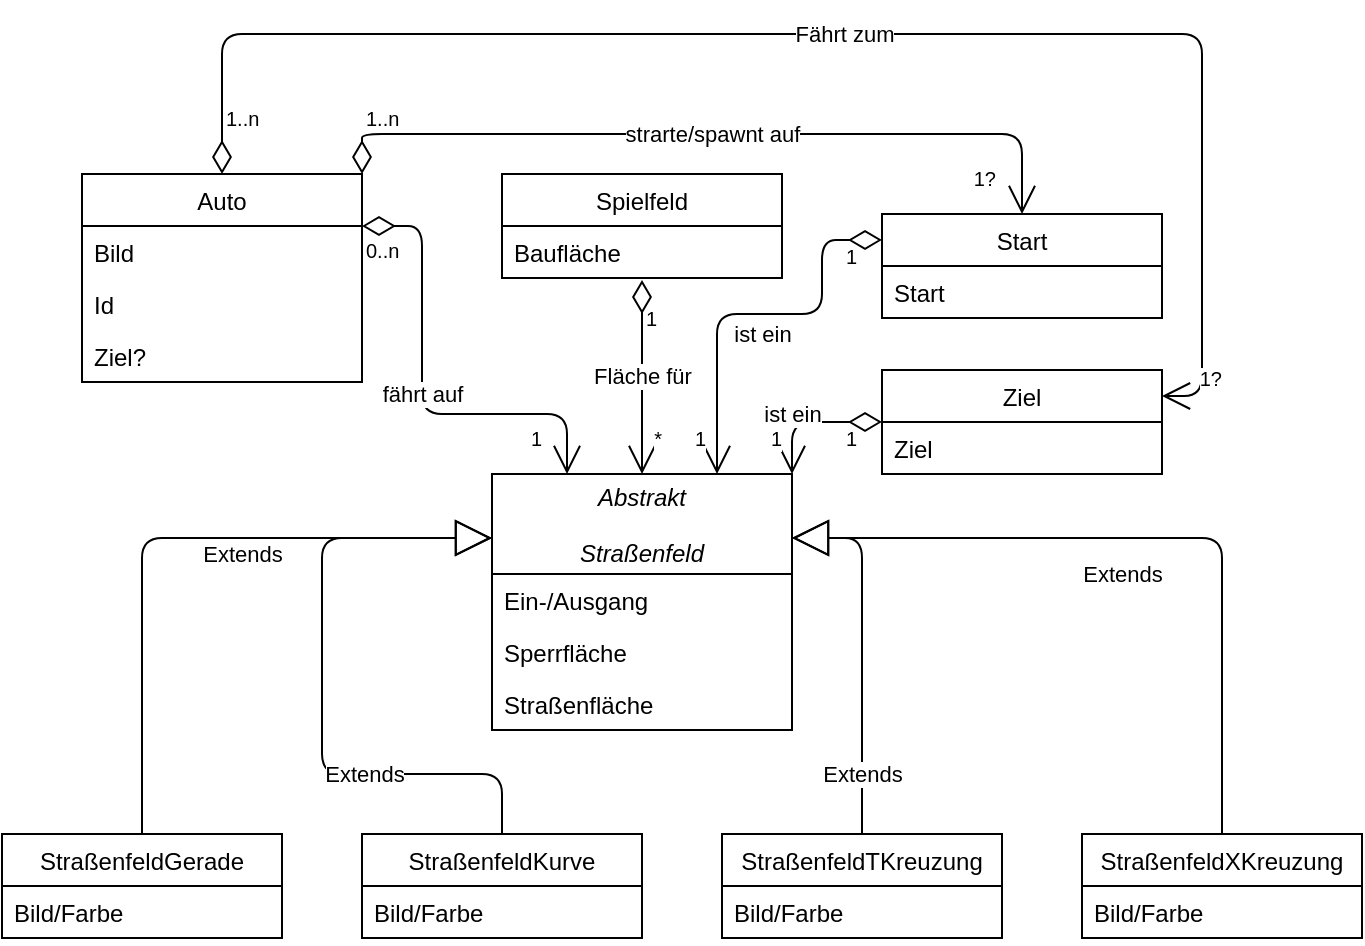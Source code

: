 <mxfile version="13.1.11" type="github"><diagram id="VJ4gBRLPfHEQcIUoVyoj" name="Page-1"><mxGraphModel dx="513" dy="556" grid="1" gridSize="10" guides="1" tooltips="1" connect="1" arrows="1" fold="1" page="1" pageScale="1" pageWidth="827" pageHeight="1169" math="0" shadow="0"><root><mxCell id="0"/><mxCell id="1" parent="0"/><mxCell id="-gcXNnlhB-4B4d6z5VCx-188" value="" style="edgeStyle=orthogonalEdgeStyle;rounded=0;orthogonalLoop=1;jettySize=auto;html=1;fontSize=12;" parent="1" edge="1"><mxGeometry relative="1" as="geometry"><Array as="points"><mxPoint x="10" y="509"/><mxPoint x="10" y="639"/></Array><mxPoint x="50" y="639" as="targetPoint"/></mxGeometry></mxCell><mxCell id="-gcXNnlhB-4B4d6z5VCx-190" value="" style="edgeStyle=orthogonalEdgeStyle;rounded=0;orthogonalLoop=1;jettySize=auto;html=1;fontSize=12;" parent="1" edge="1"><mxGeometry relative="1" as="geometry"><Array as="points"><mxPoint x="30" y="535"/><mxPoint x="30" y="665"/></Array><mxPoint x="50" y="665" as="targetPoint"/></mxGeometry></mxCell><mxCell id="-l_j1n_9Ub-t-qIlccOr-52" value="Spielfeld" style="swimlane;fontStyle=0;childLayout=stackLayout;horizontal=1;startSize=26;fillColor=none;horizontalStack=0;resizeParent=1;resizeParentMax=0;resizeLast=0;collapsible=1;marginBottom=0;" parent="1" vertex="1"><mxGeometry x="330" y="900" width="140" height="52" as="geometry"/></mxCell><mxCell id="DvyWiu1rD5Dh5u9udajw-22" value="Baufläche" style="text;strokeColor=none;fillColor=none;align=left;verticalAlign=top;spacingLeft=4;spacingRight=4;overflow=hidden;rotatable=0;points=[[0,0.5],[1,0.5]];portConstraint=eastwest;" parent="-l_j1n_9Ub-t-qIlccOr-52" vertex="1"><mxGeometry y="26" width="140" height="26" as="geometry"/></mxCell><mxCell id="HwDk1v7BcjZM1RC5vHMe-6" value="Fläche für" style="endArrow=open;html=1;endSize=12;startArrow=diamondThin;startSize=14;startFill=0;edgeStyle=orthogonalEdgeStyle;exitX=0.5;exitY=1.038;exitDx=0;exitDy=0;exitPerimeter=0;entryX=0.5;entryY=0;entryDx=0;entryDy=0;" parent="1" source="DvyWiu1rD5Dh5u9udajw-22" target="-l_j1n_9Ub-t-qIlccOr-60" edge="1"><mxGeometry relative="1" as="geometry"><mxPoint x="340" y="1000" as="sourcePoint"/><mxPoint x="340" y="1020" as="targetPoint"/></mxGeometry></mxCell><mxCell id="HwDk1v7BcjZM1RC5vHMe-7" value="1" style="resizable=0;html=1;align=left;verticalAlign=top;labelBackgroundColor=#ffffff;fontSize=10;" parent="HwDk1v7BcjZM1RC5vHMe-6" connectable="0" vertex="1"><mxGeometry x="-1" relative="1" as="geometry"><mxPoint y="7.01" as="offset"/></mxGeometry></mxCell><mxCell id="HwDk1v7BcjZM1RC5vHMe-8" value="*" style="resizable=0;html=1;align=right;verticalAlign=top;labelBackgroundColor=#ffffff;fontSize=10;" parent="HwDk1v7BcjZM1RC5vHMe-6" connectable="0" vertex="1"><mxGeometry x="1" relative="1" as="geometry"><mxPoint x="10" y="-29.99" as="offset"/></mxGeometry></mxCell><mxCell id="-l_j1n_9Ub-t-qIlccOr-60" value="Abstrakt&#xA;&#xA;Straßenfeld" style="swimlane;fontStyle=2;childLayout=stackLayout;horizontal=1;startSize=50;fillColor=none;horizontalStack=0;resizeParent=1;resizeParentMax=0;resizeLast=0;collapsible=1;marginBottom=0;fontSize=12;spacing=2;" parent="1" vertex="1"><mxGeometry x="325" y="1050" width="150" height="128" as="geometry"/></mxCell><mxCell id="-l_j1n_9Ub-t-qIlccOr-61" value="Ein-/Ausgang" style="text;strokeColor=none;fillColor=none;align=left;verticalAlign=top;spacingLeft=4;spacingRight=4;overflow=hidden;rotatable=0;points=[[0,0.5],[1,0.5]];portConstraint=eastwest;" parent="-l_j1n_9Ub-t-qIlccOr-60" vertex="1"><mxGeometry y="50" width="150" height="26" as="geometry"/></mxCell><mxCell id="-l_j1n_9Ub-t-qIlccOr-62" value="Sperrfläche" style="text;strokeColor=none;fillColor=none;align=left;verticalAlign=top;spacingLeft=4;spacingRight=4;overflow=hidden;rotatable=0;points=[[0,0.5],[1,0.5]];portConstraint=eastwest;" parent="-l_j1n_9Ub-t-qIlccOr-60" vertex="1"><mxGeometry y="76" width="150" height="26" as="geometry"/></mxCell><mxCell id="-l_j1n_9Ub-t-qIlccOr-63" value="Straßenfläche" style="text;strokeColor=none;fillColor=none;align=left;verticalAlign=top;spacingLeft=4;spacingRight=4;overflow=hidden;rotatable=0;points=[[0,0.5],[1,0.5]];portConstraint=eastwest;" parent="-l_j1n_9Ub-t-qIlccOr-60" vertex="1"><mxGeometry y="102" width="150" height="26" as="geometry"/></mxCell><mxCell id="-gcXNnlhB-4B4d6z5VCx-74" value="StraßenfeldKurve" style="swimlane;fontStyle=0;childLayout=stackLayout;horizontal=1;startSize=26;fillColor=none;horizontalStack=0;resizeParent=1;resizeParentMax=0;resizeLast=0;collapsible=1;marginBottom=0;" parent="1" vertex="1"><mxGeometry x="260" y="1230" width="140" height="52" as="geometry"/></mxCell><mxCell id="-gcXNnlhB-4B4d6z5VCx-77" value="Bild/Farbe" style="text;strokeColor=none;fillColor=none;align=left;verticalAlign=top;spacingLeft=4;spacingRight=4;overflow=hidden;rotatable=0;points=[[0,0.5],[1,0.5]];portConstraint=eastwest;" parent="-gcXNnlhB-4B4d6z5VCx-74" vertex="1"><mxGeometry y="26" width="140" height="26" as="geometry"/></mxCell><mxCell id="-gcXNnlhB-4B4d6z5VCx-78" value="StraßenfeldTKreuzung" style="swimlane;fontStyle=0;childLayout=stackLayout;horizontal=1;startSize=26;fillColor=none;horizontalStack=0;resizeParent=1;resizeParentMax=0;resizeLast=0;collapsible=1;marginBottom=0;" parent="1" vertex="1"><mxGeometry x="440" y="1230" width="140" height="52" as="geometry"/></mxCell><mxCell id="HwDk1v7BcjZM1RC5vHMe-26" value="Bild/Farbe" style="text;strokeColor=none;fillColor=none;align=left;verticalAlign=top;spacingLeft=4;spacingRight=4;overflow=hidden;rotatable=0;points=[[0,0.5],[1,0.5]];portConstraint=eastwest;" parent="-gcXNnlhB-4B4d6z5VCx-78" vertex="1"><mxGeometry y="26" width="140" height="26" as="geometry"/></mxCell><mxCell id="-gcXNnlhB-4B4d6z5VCx-70" value="StraßenfeldGerade" style="swimlane;fontStyle=0;childLayout=stackLayout;horizontal=1;startSize=26;fillColor=none;horizontalStack=0;resizeParent=1;resizeParentMax=0;resizeLast=0;collapsible=1;marginBottom=0;" parent="1" vertex="1"><mxGeometry x="80" y="1230" width="140" height="52" as="geometry"/></mxCell><mxCell id="HwDk1v7BcjZM1RC5vHMe-25" value="Bild/Farbe" style="text;strokeColor=none;fillColor=none;align=left;verticalAlign=top;spacingLeft=4;spacingRight=4;overflow=hidden;rotatable=0;points=[[0,0.5],[1,0.5]];portConstraint=eastwest;" parent="-gcXNnlhB-4B4d6z5VCx-70" vertex="1"><mxGeometry y="26" width="140" height="26" as="geometry"/></mxCell><mxCell id="-gcXNnlhB-4B4d6z5VCx-82" value="StraßenfeldXKreuzung" style="swimlane;fontStyle=0;childLayout=stackLayout;horizontal=1;startSize=26;fillColor=none;horizontalStack=0;resizeParent=1;resizeParentMax=0;resizeLast=0;collapsible=1;marginBottom=0;" parent="1" vertex="1"><mxGeometry x="620" y="1230" width="140" height="52" as="geometry"/></mxCell><mxCell id="HwDk1v7BcjZM1RC5vHMe-27" value="Bild/Farbe" style="text;strokeColor=none;fillColor=none;align=left;verticalAlign=top;spacingLeft=4;spacingRight=4;overflow=hidden;rotatable=0;points=[[0,0.5],[1,0.5]];portConstraint=eastwest;" parent="-gcXNnlhB-4B4d6z5VCx-82" vertex="1"><mxGeometry y="26" width="140" height="26" as="geometry"/></mxCell><mxCell id="HwDk1v7BcjZM1RC5vHMe-40" value="Extends" style="endArrow=block;endSize=16;endFill=0;html=1;exitX=0.5;exitY=0;exitDx=0;exitDy=0;entryX=0;entryY=0.25;entryDx=0;entryDy=0;" parent="1" source="-gcXNnlhB-4B4d6z5VCx-70" target="-l_j1n_9Ub-t-qIlccOr-60" edge="1"><mxGeometry x="-0.133" y="-50" width="160" relative="1" as="geometry"><mxPoint x="90" y="1120" as="sourcePoint"/><mxPoint x="250" y="1120" as="targetPoint"/><Array as="points"><mxPoint x="150" y="1082"/></Array><mxPoint as="offset"/></mxGeometry></mxCell><mxCell id="HwDk1v7BcjZM1RC5vHMe-41" value="Extends" style="endArrow=block;endSize=16;endFill=0;html=1;exitX=0.5;exitY=0;exitDx=0;exitDy=0;entryX=0;entryY=0.25;entryDx=0;entryDy=0;" parent="1" source="-gcXNnlhB-4B4d6z5VCx-74" target="-l_j1n_9Ub-t-qIlccOr-60" edge="1"><mxGeometry x="-0.385" width="160" relative="1" as="geometry"><mxPoint x="160" y="1240" as="sourcePoint"/><mxPoint x="320" y="1080" as="targetPoint"/><Array as="points"><mxPoint x="330" y="1200"/><mxPoint x="240" y="1200"/><mxPoint x="240" y="1082"/></Array><mxPoint as="offset"/></mxGeometry></mxCell><mxCell id="HwDk1v7BcjZM1RC5vHMe-43" value="Extends" style="endArrow=block;endSize=16;endFill=0;html=1;exitX=0.5;exitY=0;exitDx=0;exitDy=0;entryX=1;entryY=0.25;entryDx=0;entryDy=0;" parent="1" source="-gcXNnlhB-4B4d6z5VCx-78" target="-l_j1n_9Ub-t-qIlccOr-60" edge="1"><mxGeometry x="-0.672" width="160" relative="1" as="geometry"><mxPoint x="510" y="1230" as="sourcePoint"/><mxPoint x="685" y="1082" as="targetPoint"/><Array as="points"><mxPoint x="510" y="1082"/></Array><mxPoint as="offset"/></mxGeometry></mxCell><mxCell id="HwDk1v7BcjZM1RC5vHMe-44" value="Extends" style="endArrow=block;endSize=16;endFill=0;html=1;exitX=0.5;exitY=0;exitDx=0;exitDy=0;entryX=1;entryY=0.25;entryDx=0;entryDy=0;" parent="1" target="-l_j1n_9Ub-t-qIlccOr-60" edge="1"><mxGeometry x="-0.835" y="50" width="160" relative="1" as="geometry"><mxPoint x="690" y="1230" as="sourcePoint"/><mxPoint x="685" y="1082" as="targetPoint"/><Array as="points"><mxPoint x="690" y="1200"/><mxPoint x="690" y="1082"/><mxPoint x="600" y="1082"/></Array><mxPoint y="-100" as="offset"/></mxGeometry></mxCell><mxCell id="-l_j1n_9Ub-t-qIlccOr-56" value="Auto" style="swimlane;fontStyle=0;childLayout=stackLayout;horizontal=1;startSize=26;fillColor=none;horizontalStack=0;resizeParent=1;resizeParentMax=0;resizeLast=0;collapsible=1;marginBottom=0;" parent="1" vertex="1"><mxGeometry x="120" y="900" width="140" height="104" as="geometry"/></mxCell><mxCell id="-l_j1n_9Ub-t-qIlccOr-57" value="Bild" style="text;strokeColor=none;fillColor=none;align=left;verticalAlign=top;spacingLeft=4;spacingRight=4;overflow=hidden;rotatable=0;points=[[0,0.5],[1,0.5]];portConstraint=eastwest;" parent="-l_j1n_9Ub-t-qIlccOr-56" vertex="1"><mxGeometry y="26" width="140" height="26" as="geometry"/></mxCell><mxCell id="-l_j1n_9Ub-t-qIlccOr-58" value="Id" style="text;strokeColor=none;fillColor=none;align=left;verticalAlign=top;spacingLeft=4;spacingRight=4;overflow=hidden;rotatable=0;points=[[0,0.5],[1,0.5]];portConstraint=eastwest;" parent="-l_j1n_9Ub-t-qIlccOr-56" vertex="1"><mxGeometry y="52" width="140" height="26" as="geometry"/></mxCell><mxCell id="-l_j1n_9Ub-t-qIlccOr-59" value="Ziel?" style="text;strokeColor=none;fillColor=none;align=left;verticalAlign=top;spacingLeft=4;spacingRight=4;overflow=hidden;rotatable=0;points=[[0,0.5],[1,0.5]];portConstraint=eastwest;" parent="-l_j1n_9Ub-t-qIlccOr-56" vertex="1"><mxGeometry y="78" width="140" height="26" as="geometry"/></mxCell><mxCell id="HwDk1v7BcjZM1RC5vHMe-46" value="fährt auf" style="endArrow=open;html=1;endSize=12;startArrow=diamondThin;startSize=14;startFill=0;edgeStyle=orthogonalEdgeStyle;exitX=1;exitY=0.25;exitDx=0;exitDy=0;entryX=0.25;entryY=0;entryDx=0;entryDy=0;" parent="1" source="-l_j1n_9Ub-t-qIlccOr-56" target="-l_j1n_9Ub-t-qIlccOr-60" edge="1"><mxGeometry relative="1" as="geometry"><mxPoint x="180" y="940" as="sourcePoint"/><mxPoint x="340" y="940" as="targetPoint"/><Array as="points"><mxPoint x="290" y="926"/><mxPoint x="290" y="1020"/><mxPoint x="363" y="1020"/></Array></mxGeometry></mxCell><mxCell id="HwDk1v7BcjZM1RC5vHMe-47" value="0..n" style="resizable=0;html=1;align=left;verticalAlign=top;labelBackgroundColor=#ffffff;fontSize=10;" parent="HwDk1v7BcjZM1RC5vHMe-46" connectable="0" vertex="1"><mxGeometry x="-1" relative="1" as="geometry"/></mxCell><mxCell id="HwDk1v7BcjZM1RC5vHMe-48" value="1" style="resizable=0;html=1;align=right;verticalAlign=top;labelBackgroundColor=#ffffff;fontSize=10;" parent="HwDk1v7BcjZM1RC5vHMe-46" connectable="0" vertex="1"><mxGeometry x="1" relative="1" as="geometry"><mxPoint x="-12.5" y="-30.5" as="offset"/></mxGeometry></mxCell><mxCell id="HwDk1v7BcjZM1RC5vHMe-52" value="Start" style="swimlane;fontStyle=0;childLayout=stackLayout;horizontal=1;startSize=26;fillColor=none;horizontalStack=0;resizeParent=1;resizeParentMax=0;resizeLast=0;collapsible=1;marginBottom=0;" parent="1" vertex="1"><mxGeometry x="520" y="920" width="140" height="52" as="geometry"/></mxCell><mxCell id="HwDk1v7BcjZM1RC5vHMe-53" value="Start" style="text;strokeColor=none;fillColor=none;align=left;verticalAlign=top;spacingLeft=4;spacingRight=4;overflow=hidden;rotatable=0;points=[[0,0.5],[1,0.5]];portConstraint=eastwest;" parent="HwDk1v7BcjZM1RC5vHMe-52" vertex="1"><mxGeometry y="26" width="140" height="26" as="geometry"/></mxCell><mxCell id="HwDk1v7BcjZM1RC5vHMe-54" value="Ziel" style="swimlane;fontStyle=0;childLayout=stackLayout;horizontal=1;startSize=26;fillColor=none;horizontalStack=0;resizeParent=1;resizeParentMax=0;resizeLast=0;collapsible=1;marginBottom=0;" parent="1" vertex="1"><mxGeometry x="520" y="998" width="140" height="52" as="geometry"/></mxCell><mxCell id="HwDk1v7BcjZM1RC5vHMe-55" value="Ziel" style="text;strokeColor=none;fillColor=none;align=left;verticalAlign=top;spacingLeft=4;spacingRight=4;overflow=hidden;rotatable=0;points=[[0,0.5],[1,0.5]];portConstraint=eastwest;" parent="HwDk1v7BcjZM1RC5vHMe-54" vertex="1"><mxGeometry y="26" width="140" height="26" as="geometry"/></mxCell><mxCell id="HwDk1v7BcjZM1RC5vHMe-56" value="ist ein" style="endArrow=open;html=1;endSize=12;startArrow=diamondThin;startSize=14;startFill=0;edgeStyle=orthogonalEdgeStyle;exitX=0;exitY=0.5;exitDx=0;exitDy=0;entryX=1;entryY=0;entryDx=0;entryDy=0;" parent="1" source="HwDk1v7BcjZM1RC5vHMe-54" target="-l_j1n_9Ub-t-qIlccOr-60" edge="1"><mxGeometry x="0.268" y="-4" relative="1" as="geometry"><mxPoint x="410" y="962.988" as="sourcePoint"/><mxPoint x="410" y="1060" as="targetPoint"/><mxPoint x="4" y="-4" as="offset"/></mxGeometry></mxCell><mxCell id="HwDk1v7BcjZM1RC5vHMe-57" value="1" style="resizable=0;html=1;align=left;verticalAlign=top;labelBackgroundColor=#ffffff;fontSize=10;" parent="HwDk1v7BcjZM1RC5vHMe-56" connectable="0" vertex="1"><mxGeometry x="-1" relative="1" as="geometry"><mxPoint x="-20" y="-4" as="offset"/></mxGeometry></mxCell><mxCell id="HwDk1v7BcjZM1RC5vHMe-58" value="1" style="resizable=0;html=1;align=right;verticalAlign=top;labelBackgroundColor=#ffffff;fontSize=10;" parent="HwDk1v7BcjZM1RC5vHMe-56" connectable="0" vertex="1"><mxGeometry x="1" relative="1" as="geometry"><mxPoint x="-5" y="-29.99" as="offset"/></mxGeometry></mxCell><mxCell id="HwDk1v7BcjZM1RC5vHMe-59" value="ist ein" style="endArrow=open;html=1;endSize=12;startArrow=diamondThin;startSize=14;startFill=0;edgeStyle=orthogonalEdgeStyle;exitX=0;exitY=0.25;exitDx=0;exitDy=0;entryX=0.75;entryY=0;entryDx=0;entryDy=0;" parent="1" source="HwDk1v7BcjZM1RC5vHMe-52" target="-l_j1n_9Ub-t-qIlccOr-60" edge="1"><mxGeometry x="-0.028" y="10" relative="1" as="geometry"><mxPoint x="520" y="952" as="sourcePoint"/><mxPoint x="475" y="978" as="targetPoint"/><Array as="points"><mxPoint x="490" y="933"/><mxPoint x="490" y="970"/><mxPoint x="438" y="970"/></Array><mxPoint as="offset"/></mxGeometry></mxCell><mxCell id="HwDk1v7BcjZM1RC5vHMe-60" value="1" style="resizable=0;html=1;align=left;verticalAlign=top;labelBackgroundColor=#ffffff;fontSize=10;" parent="HwDk1v7BcjZM1RC5vHMe-59" connectable="0" vertex="1"><mxGeometry x="-1" relative="1" as="geometry"><mxPoint x="-20" y="-4" as="offset"/></mxGeometry></mxCell><mxCell id="HwDk1v7BcjZM1RC5vHMe-61" value="1" style="resizable=0;html=1;align=right;verticalAlign=top;labelBackgroundColor=#ffffff;fontSize=10;" parent="HwDk1v7BcjZM1RC5vHMe-59" connectable="0" vertex="1"><mxGeometry x="1" relative="1" as="geometry"><mxPoint x="-5" y="-29.99" as="offset"/></mxGeometry></mxCell><mxCell id="HwDk1v7BcjZM1RC5vHMe-62" value="strarte/spawnt auf" style="endArrow=open;html=1;endSize=12;startArrow=diamondThin;startSize=14;startFill=0;edgeStyle=orthogonalEdgeStyle;exitX=1;exitY=0;exitDx=0;exitDy=0;entryX=0.5;entryY=0;entryDx=0;entryDy=0;" parent="1" source="-l_j1n_9Ub-t-qIlccOr-56" target="HwDk1v7BcjZM1RC5vHMe-52" edge="1"><mxGeometry relative="1" as="geometry"><mxPoint x="325" y="760" as="sourcePoint"/><mxPoint x="427.5" y="884" as="targetPoint"/><Array as="points"><mxPoint x="260" y="880"/><mxPoint x="590" y="880"/></Array></mxGeometry></mxCell><mxCell id="HwDk1v7BcjZM1RC5vHMe-63" value="1..n" style="resizable=0;html=1;align=left;verticalAlign=top;labelBackgroundColor=#ffffff;fontSize=10;" parent="HwDk1v7BcjZM1RC5vHMe-62" connectable="0" vertex="1"><mxGeometry x="-1" relative="1" as="geometry"><mxPoint y="-40" as="offset"/></mxGeometry></mxCell><mxCell id="HwDk1v7BcjZM1RC5vHMe-64" value="1?" style="resizable=0;html=1;align=right;verticalAlign=top;labelBackgroundColor=#ffffff;fontSize=10;" parent="HwDk1v7BcjZM1RC5vHMe-62" connectable="0" vertex="1"><mxGeometry x="1" relative="1" as="geometry"><mxPoint x="-12.5" y="-30.5" as="offset"/></mxGeometry></mxCell><mxCell id="HwDk1v7BcjZM1RC5vHMe-66" value="Fährt zum" style="endArrow=open;html=1;endSize=12;startArrow=diamondThin;startSize=14;startFill=0;edgeStyle=orthogonalEdgeStyle;exitX=0.5;exitY=0;exitDx=0;exitDy=0;entryX=1;entryY=0.25;entryDx=0;entryDy=0;" parent="1" source="-l_j1n_9Ub-t-qIlccOr-56" target="HwDk1v7BcjZM1RC5vHMe-54" edge="1"><mxGeometry relative="1" as="geometry"><mxPoint x="235" y="850" as="sourcePoint"/><mxPoint x="565" y="870" as="targetPoint"/><Array as="points"><mxPoint x="190" y="830"/><mxPoint x="680" y="830"/><mxPoint x="680" y="1011"/></Array></mxGeometry></mxCell><mxCell id="HwDk1v7BcjZM1RC5vHMe-67" value="1..n" style="resizable=0;html=1;align=left;verticalAlign=top;labelBackgroundColor=#ffffff;fontSize=10;" parent="HwDk1v7BcjZM1RC5vHMe-66" connectable="0" vertex="1"><mxGeometry x="-1" relative="1" as="geometry"><mxPoint y="-40" as="offset"/></mxGeometry></mxCell><mxCell id="HwDk1v7BcjZM1RC5vHMe-68" value="1?" style="resizable=0;html=1;align=right;verticalAlign=top;labelBackgroundColor=#ffffff;fontSize=10;" parent="HwDk1v7BcjZM1RC5vHMe-66" connectable="0" vertex="1"><mxGeometry x="1" relative="1" as="geometry"><mxPoint x="30" y="-21" as="offset"/></mxGeometry></mxCell></root></mxGraphModel></diagram></mxfile>